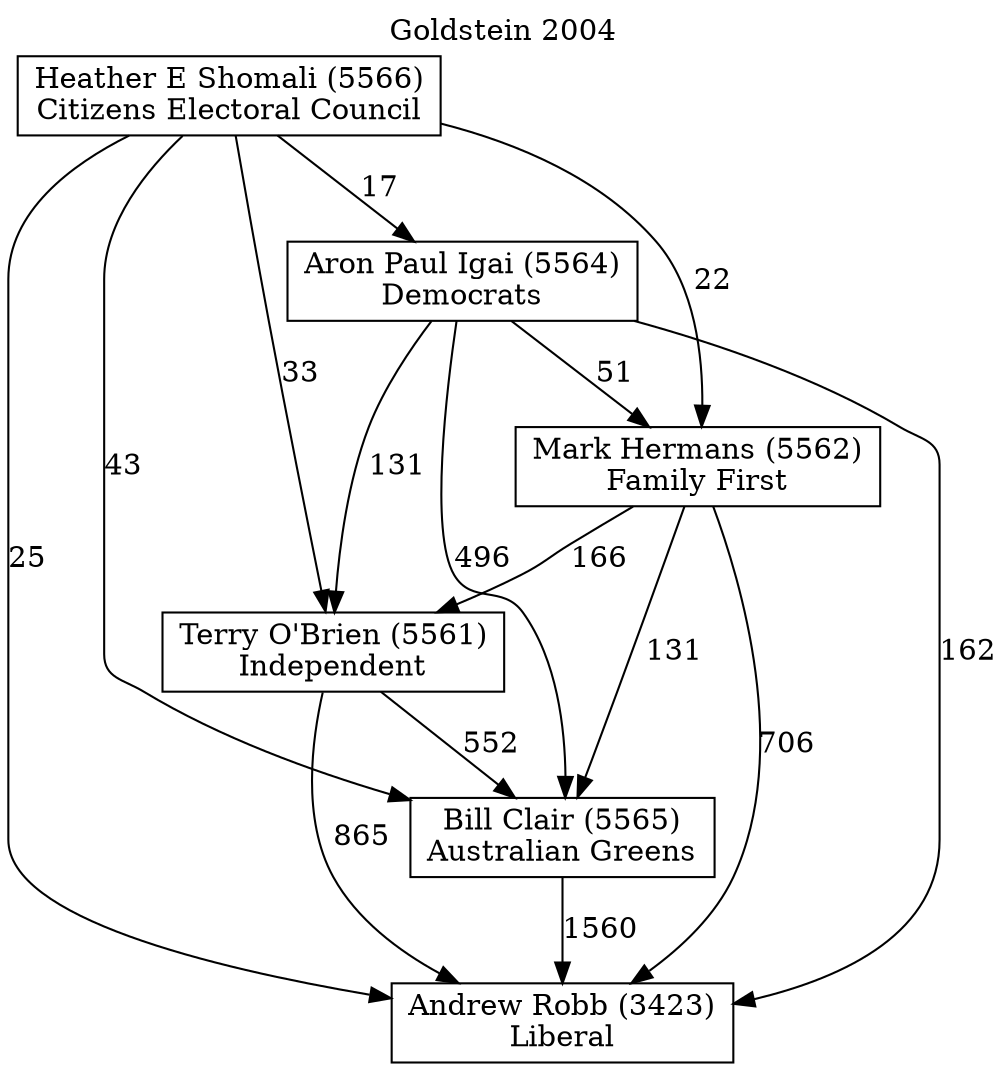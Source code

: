 // House preference flow
digraph "Andrew Robb (3423)_Goldstein_2004" {
	graph [label="Goldstein 2004" labelloc=t mclimit=2]
	node [shape=box]
	"Andrew Robb (3423)" [label="Andrew Robb (3423)
Liberal"]
	"Bill Clair (5565)" [label="Bill Clair (5565)
Australian Greens"]
	"Terry O'Brien (5561)" [label="Terry O'Brien (5561)
Independent"]
	"Mark Hermans (5562)" [label="Mark Hermans (5562)
Family First"]
	"Aron Paul Igai (5564)" [label="Aron Paul Igai (5564)
Democrats"]
	"Heather E Shomali (5566)" [label="Heather E Shomali (5566)
Citizens Electoral Council"]
	"Bill Clair (5565)" -> "Andrew Robb (3423)" [label=1560]
	"Terry O'Brien (5561)" -> "Bill Clair (5565)" [label=552]
	"Mark Hermans (5562)" -> "Terry O'Brien (5561)" [label=166]
	"Aron Paul Igai (5564)" -> "Mark Hermans (5562)" [label=51]
	"Heather E Shomali (5566)" -> "Aron Paul Igai (5564)" [label=17]
	"Terry O'Brien (5561)" -> "Andrew Robb (3423)" [label=865]
	"Mark Hermans (5562)" -> "Andrew Robb (3423)" [label=706]
	"Aron Paul Igai (5564)" -> "Andrew Robb (3423)" [label=162]
	"Heather E Shomali (5566)" -> "Andrew Robb (3423)" [label=25]
	"Heather E Shomali (5566)" -> "Mark Hermans (5562)" [label=22]
	"Aron Paul Igai (5564)" -> "Terry O'Brien (5561)" [label=131]
	"Heather E Shomali (5566)" -> "Terry O'Brien (5561)" [label=33]
	"Mark Hermans (5562)" -> "Bill Clair (5565)" [label=131]
	"Aron Paul Igai (5564)" -> "Bill Clair (5565)" [label=496]
	"Heather E Shomali (5566)" -> "Bill Clair (5565)" [label=43]
}

